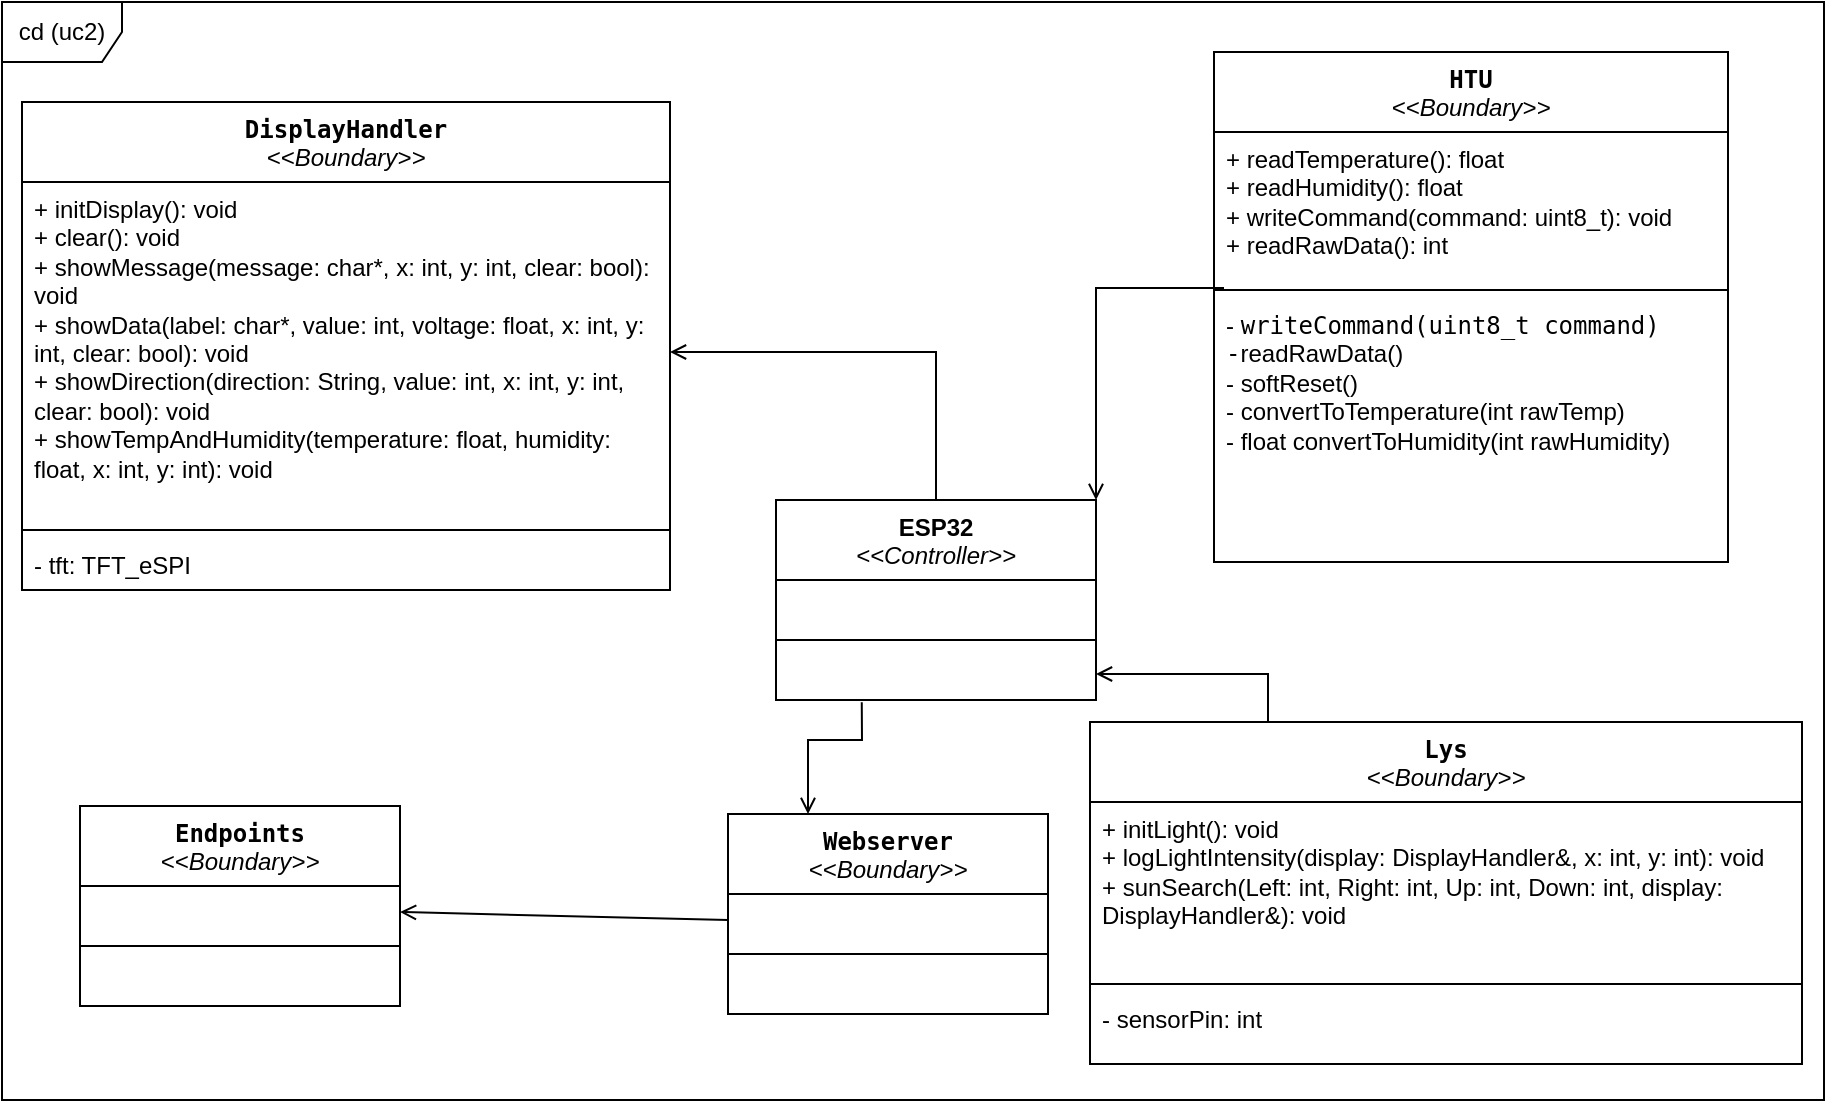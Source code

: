 <mxfile version="25.0.3">
  <diagram name="Side-1" id="4E3iBMSYqkPa-NEdS96S">
    <mxGraphModel grid="0" page="1" gridSize="10" guides="1" tooltips="1" connect="1" arrows="1" fold="1" pageScale="1" pageWidth="827" pageHeight="1169" math="0" shadow="0">
      <root>
        <mxCell id="0" />
        <mxCell id="1" parent="0" />
        <mxCell id="vp3OlqydRExEkUfF7Wdn-2" value="ESP32&lt;div&gt;&lt;span style=&quot;font-weight: normal;&quot;&gt;&lt;i&gt;&amp;lt;&amp;lt;Controller&amp;gt;&amp;gt;&lt;/i&gt;&lt;/span&gt;&lt;/div&gt;" style="swimlane;fontStyle=1;align=center;verticalAlign=top;childLayout=stackLayout;horizontal=1;startSize=40;horizontalStack=0;resizeParent=1;resizeParentMax=0;resizeLast=0;collapsible=1;marginBottom=0;whiteSpace=wrap;html=1;" vertex="1" parent="1">
          <mxGeometry x="269" y="290" width="160" height="100" as="geometry" />
        </mxCell>
        <mxCell id="vp3OlqydRExEkUfF7Wdn-3" value="&amp;nbsp;" style="text;strokeColor=none;fillColor=none;align=left;verticalAlign=top;spacingLeft=4;spacingRight=4;overflow=hidden;rotatable=0;points=[[0,0.5],[1,0.5]];portConstraint=eastwest;whiteSpace=wrap;html=1;" vertex="1" parent="vp3OlqydRExEkUfF7Wdn-2">
          <mxGeometry y="40" width="160" height="26" as="geometry" />
        </mxCell>
        <mxCell id="vp3OlqydRExEkUfF7Wdn-4" value="" style="line;strokeWidth=1;fillColor=none;align=left;verticalAlign=middle;spacingTop=-1;spacingLeft=3;spacingRight=3;rotatable=0;labelPosition=right;points=[];portConstraint=eastwest;strokeColor=inherit;" vertex="1" parent="vp3OlqydRExEkUfF7Wdn-2">
          <mxGeometry y="66" width="160" height="8" as="geometry" />
        </mxCell>
        <mxCell id="vp3OlqydRExEkUfF7Wdn-5" value="&amp;nbsp;" style="text;strokeColor=none;fillColor=none;align=left;verticalAlign=top;spacingLeft=4;spacingRight=4;overflow=hidden;rotatable=0;points=[[0,0.5],[1,0.5]];portConstraint=eastwest;whiteSpace=wrap;html=1;" vertex="1" parent="vp3OlqydRExEkUfF7Wdn-2">
          <mxGeometry y="74" width="160" height="26" as="geometry" />
        </mxCell>
        <mxCell id="XFf1zaJcwKOp8VnSxDQC-5" value="&lt;code&gt;Endpoints&lt;/code&gt;&lt;br&gt;&lt;div&gt;&lt;span style=&quot;font-weight: normal;&quot;&gt;&lt;i&gt;&amp;lt;&amp;lt;Boundary&amp;gt;&amp;gt;&lt;/i&gt;&lt;/span&gt;&lt;/div&gt;" style="swimlane;fontStyle=1;align=center;verticalAlign=top;childLayout=stackLayout;horizontal=1;startSize=40;horizontalStack=0;resizeParent=1;resizeParentMax=0;resizeLast=0;collapsible=1;marginBottom=0;whiteSpace=wrap;html=1;" vertex="1" parent="1">
          <mxGeometry x="-79" y="443" width="160" height="100" as="geometry" />
        </mxCell>
        <mxCell id="XFf1zaJcwKOp8VnSxDQC-6" value="&amp;nbsp;" style="text;strokeColor=none;fillColor=none;align=left;verticalAlign=top;spacingLeft=4;spacingRight=4;overflow=hidden;rotatable=0;points=[[0,0.5],[1,0.5]];portConstraint=eastwest;whiteSpace=wrap;html=1;" vertex="1" parent="XFf1zaJcwKOp8VnSxDQC-5">
          <mxGeometry y="40" width="160" height="26" as="geometry" />
        </mxCell>
        <mxCell id="XFf1zaJcwKOp8VnSxDQC-7" value="" style="line;strokeWidth=1;fillColor=none;align=left;verticalAlign=middle;spacingTop=-1;spacingLeft=3;spacingRight=3;rotatable=0;labelPosition=right;points=[];portConstraint=eastwest;strokeColor=inherit;" vertex="1" parent="XFf1zaJcwKOp8VnSxDQC-5">
          <mxGeometry y="66" width="160" height="8" as="geometry" />
        </mxCell>
        <mxCell id="XFf1zaJcwKOp8VnSxDQC-8" value="&amp;nbsp;" style="text;strokeColor=none;fillColor=none;align=left;verticalAlign=top;spacingLeft=4;spacingRight=4;overflow=hidden;rotatable=0;points=[[0,0.5],[1,0.5]];portConstraint=eastwest;whiteSpace=wrap;html=1;" vertex="1" parent="XFf1zaJcwKOp8VnSxDQC-5">
          <mxGeometry y="74" width="160" height="26" as="geometry" />
        </mxCell>
        <mxCell id="XFf1zaJcwKOp8VnSxDQC-13" value="&lt;code&gt;HTU&lt;/code&gt;&lt;br&gt;&lt;div&gt;&lt;span style=&quot;font-weight: normal;&quot;&gt;&lt;i&gt;&amp;lt;&amp;lt;Boundary&amp;gt;&amp;gt;&lt;/i&gt;&lt;/span&gt;&lt;/div&gt;" style="swimlane;fontStyle=1;align=center;verticalAlign=top;childLayout=stackLayout;horizontal=1;startSize=40;horizontalStack=0;resizeParent=1;resizeParentMax=0;resizeLast=0;collapsible=1;marginBottom=0;whiteSpace=wrap;html=1;" vertex="1" parent="1">
          <mxGeometry x="488" y="66" width="257" height="255" as="geometry" />
        </mxCell>
        <mxCell id="XFf1zaJcwKOp8VnSxDQC-14" value="+ readTemperature(): float&lt;br/&gt;+ readHumidity(): float&lt;br/&gt;+ writeCommand(command: uint8_t): void&lt;br/&gt;+ readRawData(): int" style="text;strokeColor=none;fillColor=none;align=left;verticalAlign=top;spacingLeft=4;spacingRight=4;overflow=hidden;rotatable=0;points=[[0,0.5],[1,0.5]];portConstraint=eastwest;whiteSpace=wrap;html=1;" vertex="1" parent="XFf1zaJcwKOp8VnSxDQC-13">
          <mxGeometry y="40" width="257" height="75" as="geometry" />
        </mxCell>
        <mxCell id="XFf1zaJcwKOp8VnSxDQC-15" value="" style="line;strokeWidth=1;fillColor=none;align=left;verticalAlign=middle;spacingTop=-1;spacingLeft=3;spacingRight=3;rotatable=0;labelPosition=right;points=[];portConstraint=eastwest;strokeColor=inherit;" vertex="1" parent="XFf1zaJcwKOp8VnSxDQC-13">
          <mxGeometry y="115" width="257" height="8" as="geometry" />
        </mxCell>
        <mxCell id="XFf1zaJcwKOp8VnSxDQC-16" value="-&amp;nbsp;&lt;code style=&quot;&quot;&gt;&lt;span class=&quot;hljs-title&quot;&gt;writeCommand&lt;/span&gt;&lt;span class=&quot;hljs-params&quot;&gt;&lt;span class=&quot;hljs-params&quot;&gt;(&lt;/span&gt;&lt;span class=&quot;hljs-type&quot;&gt;uint8_t&lt;/span&gt;&lt;span class=&quot;hljs-params&quot;&gt; command)&lt;/span&gt;&lt;/span&gt;&lt;/code&gt;&lt;div&gt;&lt;div&gt;&lt;code&gt;&lt;span class=&quot;hljs-params&quot;&gt;&lt;span class=&quot;hljs-params&quot;&gt;-&lt;/span&gt;&lt;/span&gt;&lt;/code&gt;&lt;span style=&quot;background-color: initial;&quot; class=&quot;hljs-title&quot;&gt;readRawData&lt;/span&gt;&lt;span style=&quot;background-color: initial;&quot; class=&quot;hljs-params&quot;&gt;()&lt;/span&gt;&lt;/div&gt;&lt;div&gt;&lt;span style=&quot;background-color: initial;&quot; class=&quot;hljs-params&quot;&gt;-&amp;nbsp;&lt;/span&gt;&lt;span style=&quot;background-color: initial;&quot; class=&quot;hljs-title&quot;&gt;softReset&lt;/span&gt;&lt;span style=&quot;background-color: initial;&quot; class=&quot;hljs-params&quot;&gt;()&lt;/span&gt;&lt;/div&gt;&lt;div&gt;&lt;span style=&quot;background-color: initial;&quot; class=&quot;hljs-params&quot;&gt;-&amp;nbsp;&lt;/span&gt;&lt;span style=&quot;background-color: initial;&quot; class=&quot;hljs-title&quot;&gt;convertToTemperature&lt;/span&gt;&lt;span style=&quot;background-color: initial;&quot; class=&quot;hljs-params&quot;&gt;&lt;span class=&quot;hljs-params&quot;&gt;(&lt;/span&gt;&lt;span class=&quot;hljs-type&quot;&gt;int&lt;/span&gt;&lt;span class=&quot;hljs-params&quot;&gt; rawTemp)&lt;/span&gt;&lt;/span&gt;&lt;/div&gt;&lt;div&gt;&lt;span style=&quot;background-color: initial;&quot; class=&quot;hljs-params&quot;&gt;&lt;span class=&quot;hljs-params&quot;&gt;-&amp;nbsp;&lt;/span&gt;&lt;/span&gt;&lt;span style=&quot;background-color: initial;&quot; class=&quot;hljs-type&quot;&gt;float&lt;/span&gt;&lt;span style=&quot;background-color: initial;&quot; class=&quot;hljs-function&quot;&gt; &lt;/span&gt;&lt;span style=&quot;background-color: initial;&quot; class=&quot;hljs-title&quot;&gt;convertToHumidity&lt;/span&gt;&lt;span style=&quot;background-color: initial;&quot; class=&quot;hljs-params&quot;&gt;&lt;span style=&quot;&quot; class=&quot;hljs-params&quot;&gt;(&lt;/span&gt;&lt;span style=&quot;&quot; class=&quot;hljs-type&quot;&gt;int&lt;/span&gt;&lt;span style=&quot;&quot; class=&quot;hljs-params&quot;&gt; rawHumidity)&lt;/span&gt;&lt;/span&gt;&lt;/div&gt;&lt;/div&gt;" style="text;strokeColor=none;fillColor=none;align=left;verticalAlign=top;spacingLeft=4;spacingRight=4;overflow=hidden;rotatable=0;points=[[0,0.5],[1,0.5]];portConstraint=eastwest;whiteSpace=wrap;html=1;" vertex="1" parent="XFf1zaJcwKOp8VnSxDQC-13">
          <mxGeometry y="123" width="257" height="132" as="geometry" />
        </mxCell>
        <mxCell id="XFf1zaJcwKOp8VnSxDQC-17" value="&lt;code&gt;DisplayHandler&lt;/code&gt;&lt;br&gt;&lt;div&gt;&lt;span style=&quot;font-weight: normal;&quot;&gt;&lt;i&gt;&amp;lt;&amp;lt;Boundary&amp;gt;&amp;gt;&lt;/i&gt;&lt;/span&gt;&lt;/div&gt;" style="swimlane;fontStyle=1;align=center;verticalAlign=top;childLayout=stackLayout;horizontal=1;startSize=40;horizontalStack=0;resizeParent=1;resizeParentMax=0;resizeLast=0;collapsible=1;marginBottom=0;whiteSpace=wrap;html=1;" vertex="1" parent="1">
          <mxGeometry x="-108" y="91" width="324" height="244" as="geometry" />
        </mxCell>
        <mxCell id="XFf1zaJcwKOp8VnSxDQC-18" value="+ initDisplay(): void&lt;br/&gt;+ clear(): void&lt;br/&gt;+ showMessage(message: char*, x: int, y: int, clear: bool): void&lt;br/&gt;+ showData(label: char*, value: int, voltage: float, x: int, y: int, clear: bool): void&lt;br/&gt;+ showDirection(direction: String, value: int, x: int, y: int, clear: bool): void&lt;br/&gt;+ showTempAndHumidity(temperature: float, humidity: float, x: int, y: int): void" style="text;strokeColor=none;fillColor=none;align=left;verticalAlign=top;spacingLeft=4;spacingRight=4;overflow=hidden;rotatable=0;points=[[0,0.5],[1,0.5]];portConstraint=eastwest;whiteSpace=wrap;html=1;" vertex="1" parent="XFf1zaJcwKOp8VnSxDQC-17">
          <mxGeometry y="40" width="324" height="170" as="geometry" />
        </mxCell>
        <mxCell id="XFf1zaJcwKOp8VnSxDQC-19" value="" style="line;strokeWidth=1;fillColor=none;align=left;verticalAlign=middle;spacingTop=-1;spacingLeft=3;spacingRight=3;rotatable=0;labelPosition=right;points=[];portConstraint=eastwest;strokeColor=inherit;" vertex="1" parent="XFf1zaJcwKOp8VnSxDQC-17">
          <mxGeometry y="210" width="324" height="8" as="geometry" />
        </mxCell>
        <mxCell id="XFf1zaJcwKOp8VnSxDQC-20" value="- tft: TFT_eSPI" style="text;strokeColor=none;fillColor=none;align=left;verticalAlign=top;spacingLeft=4;spacingRight=4;overflow=hidden;rotatable=0;points=[[0,0.5],[1,0.5]];portConstraint=eastwest;whiteSpace=wrap;html=1;" vertex="1" parent="XFf1zaJcwKOp8VnSxDQC-17">
          <mxGeometry y="218" width="324" height="26" as="geometry" />
        </mxCell>
        <mxCell id="XFf1zaJcwKOp8VnSxDQC-22" value="" style="endArrow=open;html=1;rounded=0;exitX=0.5;exitY=0;exitDx=0;exitDy=0;entryX=1;entryY=0.5;entryDx=0;entryDy=0;endFill=0;" edge="1" parent="1" source="vp3OlqydRExEkUfF7Wdn-2" target="XFf1zaJcwKOp8VnSxDQC-18">
          <mxGeometry width="50" height="50" relative="1" as="geometry">
            <mxPoint x="340" y="212" as="sourcePoint" />
            <mxPoint x="451" y="200" as="targetPoint" />
            <Array as="points">
              <mxPoint x="349" y="216" />
            </Array>
          </mxGeometry>
        </mxCell>
        <mxCell id="XFf1zaJcwKOp8VnSxDQC-23" value="" style="endArrow=open;html=1;rounded=0;entryX=1;entryY=0;entryDx=0;entryDy=0;endFill=0;" edge="1" parent="1" target="vp3OlqydRExEkUfF7Wdn-2">
          <mxGeometry width="50" height="50" relative="1" as="geometry">
            <mxPoint x="493" y="184" as="sourcePoint" />
            <mxPoint x="430" y="210" as="targetPoint" />
            <Array as="points">
              <mxPoint x="429" y="184" />
            </Array>
          </mxGeometry>
        </mxCell>
        <mxCell id="XFf1zaJcwKOp8VnSxDQC-24" value="" style="endArrow=open;html=1;rounded=0;exitX=0.25;exitY=0;exitDx=0;exitDy=0;entryX=1;entryY=0.5;entryDx=0;entryDy=0;endFill=0;" edge="1" parent="1" source="XFf1zaJcwKOp8VnSxDQC-34" target="vp3OlqydRExEkUfF7Wdn-5">
          <mxGeometry width="50" height="50" relative="1" as="geometry">
            <mxPoint x="494" y="395.25" as="sourcePoint" />
            <mxPoint x="430" y="440" as="targetPoint" />
            <Array as="points">
              <mxPoint x="515" y="377" />
            </Array>
          </mxGeometry>
        </mxCell>
        <mxCell id="XFf1zaJcwKOp8VnSxDQC-26" value="cd (uc2)" style="shape=umlFrame;whiteSpace=wrap;html=1;pointerEvents=0;" vertex="1" parent="1">
          <mxGeometry x="-118" y="41" width="911" height="549" as="geometry" />
        </mxCell>
        <mxCell id="XFf1zaJcwKOp8VnSxDQC-27" value="&lt;font face=&quot;monospace&quot;&gt;Webserver&lt;/font&gt;&lt;br&gt;&lt;div&gt;&lt;span style=&quot;font-weight: normal;&quot;&gt;&lt;i&gt;&amp;lt;&amp;lt;Boundary&amp;gt;&amp;gt;&lt;/i&gt;&lt;/span&gt;&lt;/div&gt;" style="swimlane;fontStyle=1;align=center;verticalAlign=top;childLayout=stackLayout;horizontal=1;startSize=40;horizontalStack=0;resizeParent=1;resizeParentMax=0;resizeLast=0;collapsible=1;marginBottom=0;whiteSpace=wrap;html=1;" vertex="1" parent="1">
          <mxGeometry x="245" y="447" width="160" height="100" as="geometry" />
        </mxCell>
        <mxCell id="XFf1zaJcwKOp8VnSxDQC-28" value="&amp;nbsp;" style="text;strokeColor=none;fillColor=none;align=left;verticalAlign=top;spacingLeft=4;spacingRight=4;overflow=hidden;rotatable=0;points=[[0,0.5],[1,0.5]];portConstraint=eastwest;whiteSpace=wrap;html=1;" vertex="1" parent="XFf1zaJcwKOp8VnSxDQC-27">
          <mxGeometry y="40" width="160" height="26" as="geometry" />
        </mxCell>
        <mxCell id="XFf1zaJcwKOp8VnSxDQC-29" value="" style="line;strokeWidth=1;fillColor=none;align=left;verticalAlign=middle;spacingTop=-1;spacingLeft=3;spacingRight=3;rotatable=0;labelPosition=right;points=[];portConstraint=eastwest;strokeColor=inherit;" vertex="1" parent="XFf1zaJcwKOp8VnSxDQC-27">
          <mxGeometry y="66" width="160" height="8" as="geometry" />
        </mxCell>
        <mxCell id="XFf1zaJcwKOp8VnSxDQC-30" value="&amp;nbsp;" style="text;strokeColor=none;fillColor=none;align=left;verticalAlign=top;spacingLeft=4;spacingRight=4;overflow=hidden;rotatable=0;points=[[0,0.5],[1,0.5]];portConstraint=eastwest;whiteSpace=wrap;html=1;" vertex="1" parent="XFf1zaJcwKOp8VnSxDQC-27">
          <mxGeometry y="74" width="160" height="26" as="geometry" />
        </mxCell>
        <mxCell id="XFf1zaJcwKOp8VnSxDQC-31" value="" style="endArrow=open;html=1;rounded=0;exitX=0.268;exitY=1.045;exitDx=0;exitDy=0;entryX=0.25;entryY=0;entryDx=0;entryDy=0;endFill=0;exitPerimeter=0;" edge="1" parent="1" source="vp3OlqydRExEkUfF7Wdn-5" target="XFf1zaJcwKOp8VnSxDQC-27">
          <mxGeometry width="50" height="50" relative="1" as="geometry">
            <mxPoint x="374" y="460" as="sourcePoint" />
            <mxPoint x="386" y="380" as="targetPoint" />
            <Array as="points">
              <mxPoint x="312" y="410" />
              <mxPoint x="285" y="410" />
            </Array>
          </mxGeometry>
        </mxCell>
        <mxCell id="XFf1zaJcwKOp8VnSxDQC-32" value="" style="endArrow=open;html=1;rounded=0;exitX=0;exitY=0.5;exitDx=0;exitDy=0;endFill=0;entryX=1;entryY=0.5;entryDx=0;entryDy=0;" edge="1" parent="1" source="XFf1zaJcwKOp8VnSxDQC-28" target="XFf1zaJcwKOp8VnSxDQC-6">
          <mxGeometry width="50" height="50" relative="1" as="geometry">
            <mxPoint x="343" y="341" as="sourcePoint" />
            <mxPoint x="230" y="510" as="targetPoint" />
          </mxGeometry>
        </mxCell>
        <mxCell id="XFf1zaJcwKOp8VnSxDQC-34" value="&lt;font face=&quot;monospace&quot;&gt;Lys&lt;/font&gt;&lt;br&gt;&lt;div&gt;&lt;span style=&quot;font-weight: normal;&quot;&gt;&lt;i&gt;&amp;lt;&amp;lt;Boundary&amp;gt;&amp;gt;&lt;/i&gt;&lt;/span&gt;&lt;/div&gt;" style="swimlane;fontStyle=1;align=center;verticalAlign=top;childLayout=stackLayout;horizontal=1;startSize=40;horizontalStack=0;resizeParent=1;resizeParentMax=0;resizeLast=0;collapsible=1;marginBottom=0;whiteSpace=wrap;html=1;" vertex="1" parent="1">
          <mxGeometry x="426" y="401" width="356" height="171" as="geometry" />
        </mxCell>
        <mxCell id="XFf1zaJcwKOp8VnSxDQC-35" value="+ initLight(): void&lt;br&gt;+ logLightIntensity(display: DisplayHandler&amp;amp;, x: int, y: int): void&lt;br&gt;+ sunSearch(Left: int, Right: int, Up: int, Down: int, display: DisplayHandler&amp;amp;): void" style="text;strokeColor=none;fillColor=none;align=left;verticalAlign=top;spacingLeft=4;spacingRight=4;overflow=hidden;rotatable=0;points=[[0,0.5],[1,0.5]];portConstraint=eastwest;whiteSpace=wrap;html=1;" vertex="1" parent="XFf1zaJcwKOp8VnSxDQC-34">
          <mxGeometry y="40" width="356" height="87" as="geometry" />
        </mxCell>
        <mxCell id="XFf1zaJcwKOp8VnSxDQC-36" value="" style="line;strokeWidth=1;fillColor=none;align=left;verticalAlign=middle;spacingTop=-1;spacingLeft=3;spacingRight=3;rotatable=0;labelPosition=right;points=[];portConstraint=eastwest;strokeColor=inherit;" vertex="1" parent="XFf1zaJcwKOp8VnSxDQC-34">
          <mxGeometry y="127" width="356" height="8" as="geometry" />
        </mxCell>
        <mxCell id="XFf1zaJcwKOp8VnSxDQC-37" value="- sensorPin: int" style="text;strokeColor=none;fillColor=none;align=left;verticalAlign=top;spacingLeft=4;spacingRight=4;overflow=hidden;rotatable=0;points=[[0,0.5],[1,0.5]];portConstraint=eastwest;whiteSpace=wrap;html=1;" vertex="1" parent="XFf1zaJcwKOp8VnSxDQC-34">
          <mxGeometry y="135" width="356" height="36" as="geometry" />
        </mxCell>
      </root>
    </mxGraphModel>
  </diagram>
</mxfile>
